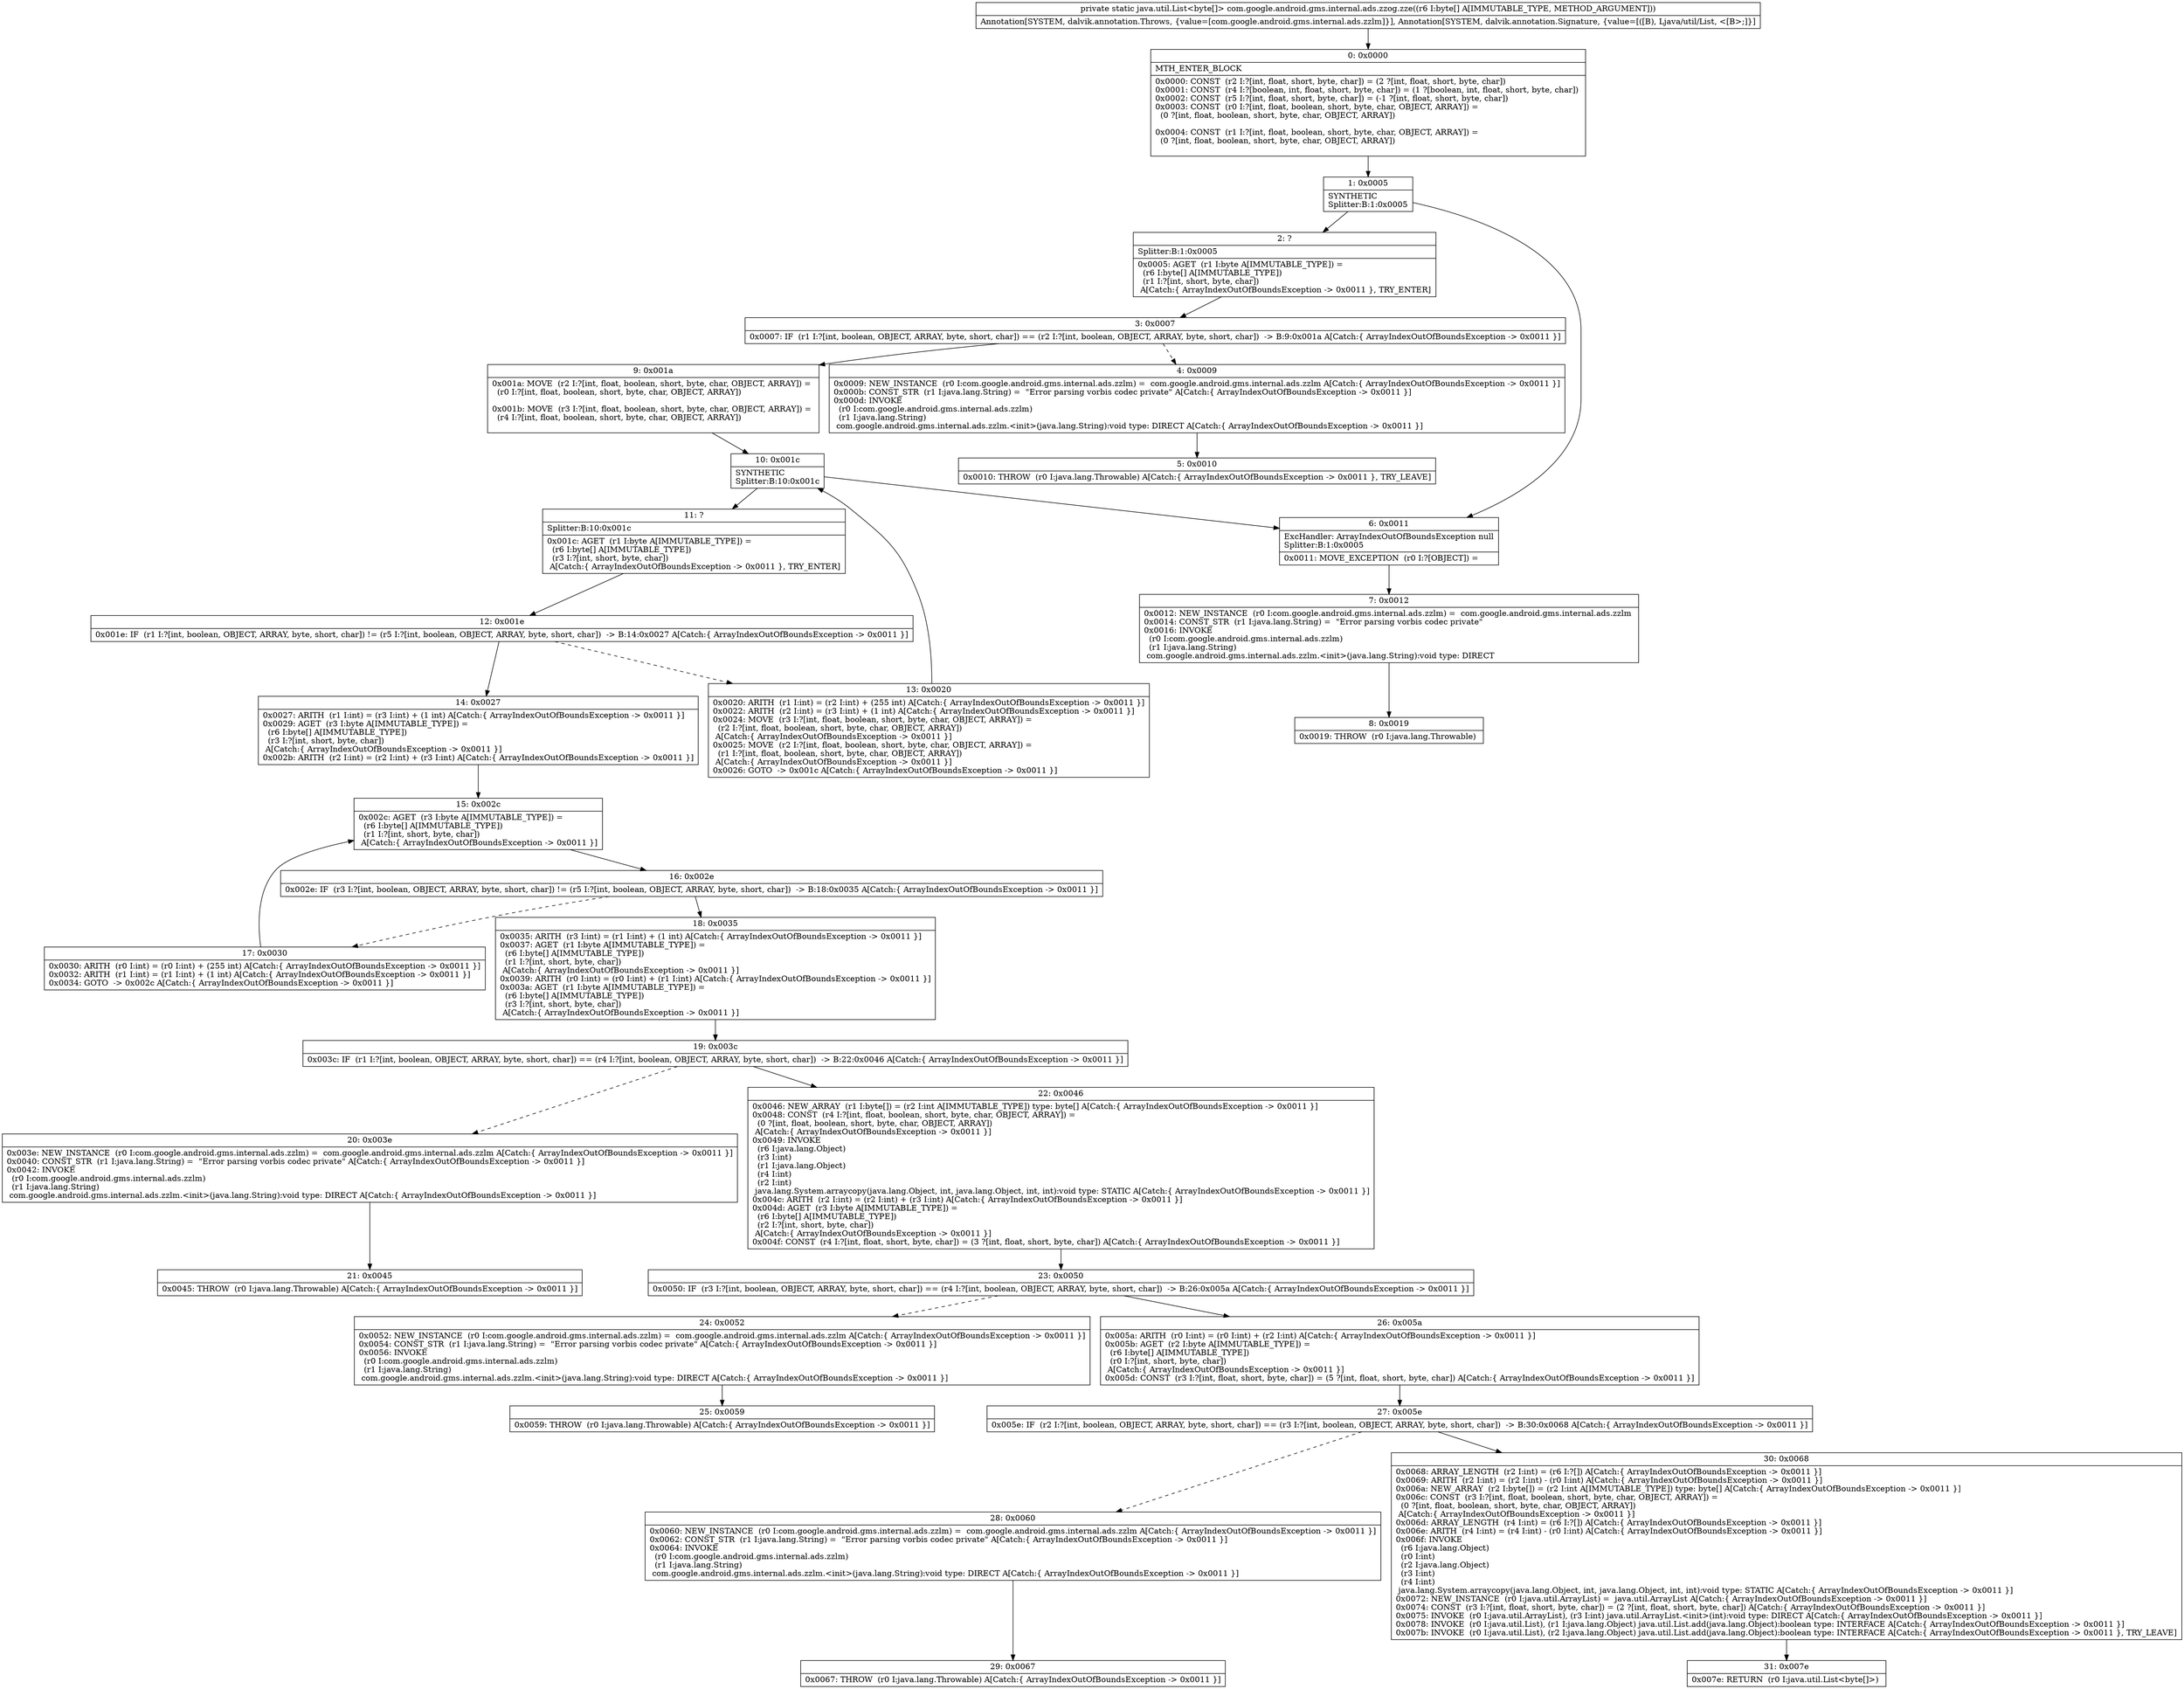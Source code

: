 digraph "CFG forcom.google.android.gms.internal.ads.zzog.zze([B)Ljava\/util\/List;" {
Node_0 [shape=record,label="{0\:\ 0x0000|MTH_ENTER_BLOCK\l|0x0000: CONST  (r2 I:?[int, float, short, byte, char]) = (2 ?[int, float, short, byte, char]) \l0x0001: CONST  (r4 I:?[boolean, int, float, short, byte, char]) = (1 ?[boolean, int, float, short, byte, char]) \l0x0002: CONST  (r5 I:?[int, float, short, byte, char]) = (\-1 ?[int, float, short, byte, char]) \l0x0003: CONST  (r0 I:?[int, float, boolean, short, byte, char, OBJECT, ARRAY]) = \l  (0 ?[int, float, boolean, short, byte, char, OBJECT, ARRAY])\l \l0x0004: CONST  (r1 I:?[int, float, boolean, short, byte, char, OBJECT, ARRAY]) = \l  (0 ?[int, float, boolean, short, byte, char, OBJECT, ARRAY])\l \l}"];
Node_1 [shape=record,label="{1\:\ 0x0005|SYNTHETIC\lSplitter:B:1:0x0005\l}"];
Node_2 [shape=record,label="{2\:\ ?|Splitter:B:1:0x0005\l|0x0005: AGET  (r1 I:byte A[IMMUTABLE_TYPE]) = \l  (r6 I:byte[] A[IMMUTABLE_TYPE])\l  (r1 I:?[int, short, byte, char])\l A[Catch:\{ ArrayIndexOutOfBoundsException \-\> 0x0011 \}, TRY_ENTER]\l}"];
Node_3 [shape=record,label="{3\:\ 0x0007|0x0007: IF  (r1 I:?[int, boolean, OBJECT, ARRAY, byte, short, char]) == (r2 I:?[int, boolean, OBJECT, ARRAY, byte, short, char])  \-\> B:9:0x001a A[Catch:\{ ArrayIndexOutOfBoundsException \-\> 0x0011 \}]\l}"];
Node_4 [shape=record,label="{4\:\ 0x0009|0x0009: NEW_INSTANCE  (r0 I:com.google.android.gms.internal.ads.zzlm) =  com.google.android.gms.internal.ads.zzlm A[Catch:\{ ArrayIndexOutOfBoundsException \-\> 0x0011 \}]\l0x000b: CONST_STR  (r1 I:java.lang.String) =  \"Error parsing vorbis codec private\" A[Catch:\{ ArrayIndexOutOfBoundsException \-\> 0x0011 \}]\l0x000d: INVOKE  \l  (r0 I:com.google.android.gms.internal.ads.zzlm)\l  (r1 I:java.lang.String)\l com.google.android.gms.internal.ads.zzlm.\<init\>(java.lang.String):void type: DIRECT A[Catch:\{ ArrayIndexOutOfBoundsException \-\> 0x0011 \}]\l}"];
Node_5 [shape=record,label="{5\:\ 0x0010|0x0010: THROW  (r0 I:java.lang.Throwable) A[Catch:\{ ArrayIndexOutOfBoundsException \-\> 0x0011 \}, TRY_LEAVE]\l}"];
Node_6 [shape=record,label="{6\:\ 0x0011|ExcHandler: ArrayIndexOutOfBoundsException null\lSplitter:B:1:0x0005\l|0x0011: MOVE_EXCEPTION  (r0 I:?[OBJECT]) =  \l}"];
Node_7 [shape=record,label="{7\:\ 0x0012|0x0012: NEW_INSTANCE  (r0 I:com.google.android.gms.internal.ads.zzlm) =  com.google.android.gms.internal.ads.zzlm \l0x0014: CONST_STR  (r1 I:java.lang.String) =  \"Error parsing vorbis codec private\" \l0x0016: INVOKE  \l  (r0 I:com.google.android.gms.internal.ads.zzlm)\l  (r1 I:java.lang.String)\l com.google.android.gms.internal.ads.zzlm.\<init\>(java.lang.String):void type: DIRECT \l}"];
Node_8 [shape=record,label="{8\:\ 0x0019|0x0019: THROW  (r0 I:java.lang.Throwable) \l}"];
Node_9 [shape=record,label="{9\:\ 0x001a|0x001a: MOVE  (r2 I:?[int, float, boolean, short, byte, char, OBJECT, ARRAY]) = \l  (r0 I:?[int, float, boolean, short, byte, char, OBJECT, ARRAY])\l \l0x001b: MOVE  (r3 I:?[int, float, boolean, short, byte, char, OBJECT, ARRAY]) = \l  (r4 I:?[int, float, boolean, short, byte, char, OBJECT, ARRAY])\l \l}"];
Node_10 [shape=record,label="{10\:\ 0x001c|SYNTHETIC\lSplitter:B:10:0x001c\l}"];
Node_11 [shape=record,label="{11\:\ ?|Splitter:B:10:0x001c\l|0x001c: AGET  (r1 I:byte A[IMMUTABLE_TYPE]) = \l  (r6 I:byte[] A[IMMUTABLE_TYPE])\l  (r3 I:?[int, short, byte, char])\l A[Catch:\{ ArrayIndexOutOfBoundsException \-\> 0x0011 \}, TRY_ENTER]\l}"];
Node_12 [shape=record,label="{12\:\ 0x001e|0x001e: IF  (r1 I:?[int, boolean, OBJECT, ARRAY, byte, short, char]) != (r5 I:?[int, boolean, OBJECT, ARRAY, byte, short, char])  \-\> B:14:0x0027 A[Catch:\{ ArrayIndexOutOfBoundsException \-\> 0x0011 \}]\l}"];
Node_13 [shape=record,label="{13\:\ 0x0020|0x0020: ARITH  (r1 I:int) = (r2 I:int) + (255 int) A[Catch:\{ ArrayIndexOutOfBoundsException \-\> 0x0011 \}]\l0x0022: ARITH  (r2 I:int) = (r3 I:int) + (1 int) A[Catch:\{ ArrayIndexOutOfBoundsException \-\> 0x0011 \}]\l0x0024: MOVE  (r3 I:?[int, float, boolean, short, byte, char, OBJECT, ARRAY]) = \l  (r2 I:?[int, float, boolean, short, byte, char, OBJECT, ARRAY])\l A[Catch:\{ ArrayIndexOutOfBoundsException \-\> 0x0011 \}]\l0x0025: MOVE  (r2 I:?[int, float, boolean, short, byte, char, OBJECT, ARRAY]) = \l  (r1 I:?[int, float, boolean, short, byte, char, OBJECT, ARRAY])\l A[Catch:\{ ArrayIndexOutOfBoundsException \-\> 0x0011 \}]\l0x0026: GOTO  \-\> 0x001c A[Catch:\{ ArrayIndexOutOfBoundsException \-\> 0x0011 \}]\l}"];
Node_14 [shape=record,label="{14\:\ 0x0027|0x0027: ARITH  (r1 I:int) = (r3 I:int) + (1 int) A[Catch:\{ ArrayIndexOutOfBoundsException \-\> 0x0011 \}]\l0x0029: AGET  (r3 I:byte A[IMMUTABLE_TYPE]) = \l  (r6 I:byte[] A[IMMUTABLE_TYPE])\l  (r3 I:?[int, short, byte, char])\l A[Catch:\{ ArrayIndexOutOfBoundsException \-\> 0x0011 \}]\l0x002b: ARITH  (r2 I:int) = (r2 I:int) + (r3 I:int) A[Catch:\{ ArrayIndexOutOfBoundsException \-\> 0x0011 \}]\l}"];
Node_15 [shape=record,label="{15\:\ 0x002c|0x002c: AGET  (r3 I:byte A[IMMUTABLE_TYPE]) = \l  (r6 I:byte[] A[IMMUTABLE_TYPE])\l  (r1 I:?[int, short, byte, char])\l A[Catch:\{ ArrayIndexOutOfBoundsException \-\> 0x0011 \}]\l}"];
Node_16 [shape=record,label="{16\:\ 0x002e|0x002e: IF  (r3 I:?[int, boolean, OBJECT, ARRAY, byte, short, char]) != (r5 I:?[int, boolean, OBJECT, ARRAY, byte, short, char])  \-\> B:18:0x0035 A[Catch:\{ ArrayIndexOutOfBoundsException \-\> 0x0011 \}]\l}"];
Node_17 [shape=record,label="{17\:\ 0x0030|0x0030: ARITH  (r0 I:int) = (r0 I:int) + (255 int) A[Catch:\{ ArrayIndexOutOfBoundsException \-\> 0x0011 \}]\l0x0032: ARITH  (r1 I:int) = (r1 I:int) + (1 int) A[Catch:\{ ArrayIndexOutOfBoundsException \-\> 0x0011 \}]\l0x0034: GOTO  \-\> 0x002c A[Catch:\{ ArrayIndexOutOfBoundsException \-\> 0x0011 \}]\l}"];
Node_18 [shape=record,label="{18\:\ 0x0035|0x0035: ARITH  (r3 I:int) = (r1 I:int) + (1 int) A[Catch:\{ ArrayIndexOutOfBoundsException \-\> 0x0011 \}]\l0x0037: AGET  (r1 I:byte A[IMMUTABLE_TYPE]) = \l  (r6 I:byte[] A[IMMUTABLE_TYPE])\l  (r1 I:?[int, short, byte, char])\l A[Catch:\{ ArrayIndexOutOfBoundsException \-\> 0x0011 \}]\l0x0039: ARITH  (r0 I:int) = (r0 I:int) + (r1 I:int) A[Catch:\{ ArrayIndexOutOfBoundsException \-\> 0x0011 \}]\l0x003a: AGET  (r1 I:byte A[IMMUTABLE_TYPE]) = \l  (r6 I:byte[] A[IMMUTABLE_TYPE])\l  (r3 I:?[int, short, byte, char])\l A[Catch:\{ ArrayIndexOutOfBoundsException \-\> 0x0011 \}]\l}"];
Node_19 [shape=record,label="{19\:\ 0x003c|0x003c: IF  (r1 I:?[int, boolean, OBJECT, ARRAY, byte, short, char]) == (r4 I:?[int, boolean, OBJECT, ARRAY, byte, short, char])  \-\> B:22:0x0046 A[Catch:\{ ArrayIndexOutOfBoundsException \-\> 0x0011 \}]\l}"];
Node_20 [shape=record,label="{20\:\ 0x003e|0x003e: NEW_INSTANCE  (r0 I:com.google.android.gms.internal.ads.zzlm) =  com.google.android.gms.internal.ads.zzlm A[Catch:\{ ArrayIndexOutOfBoundsException \-\> 0x0011 \}]\l0x0040: CONST_STR  (r1 I:java.lang.String) =  \"Error parsing vorbis codec private\" A[Catch:\{ ArrayIndexOutOfBoundsException \-\> 0x0011 \}]\l0x0042: INVOKE  \l  (r0 I:com.google.android.gms.internal.ads.zzlm)\l  (r1 I:java.lang.String)\l com.google.android.gms.internal.ads.zzlm.\<init\>(java.lang.String):void type: DIRECT A[Catch:\{ ArrayIndexOutOfBoundsException \-\> 0x0011 \}]\l}"];
Node_21 [shape=record,label="{21\:\ 0x0045|0x0045: THROW  (r0 I:java.lang.Throwable) A[Catch:\{ ArrayIndexOutOfBoundsException \-\> 0x0011 \}]\l}"];
Node_22 [shape=record,label="{22\:\ 0x0046|0x0046: NEW_ARRAY  (r1 I:byte[]) = (r2 I:int A[IMMUTABLE_TYPE]) type: byte[] A[Catch:\{ ArrayIndexOutOfBoundsException \-\> 0x0011 \}]\l0x0048: CONST  (r4 I:?[int, float, boolean, short, byte, char, OBJECT, ARRAY]) = \l  (0 ?[int, float, boolean, short, byte, char, OBJECT, ARRAY])\l A[Catch:\{ ArrayIndexOutOfBoundsException \-\> 0x0011 \}]\l0x0049: INVOKE  \l  (r6 I:java.lang.Object)\l  (r3 I:int)\l  (r1 I:java.lang.Object)\l  (r4 I:int)\l  (r2 I:int)\l java.lang.System.arraycopy(java.lang.Object, int, java.lang.Object, int, int):void type: STATIC A[Catch:\{ ArrayIndexOutOfBoundsException \-\> 0x0011 \}]\l0x004c: ARITH  (r2 I:int) = (r2 I:int) + (r3 I:int) A[Catch:\{ ArrayIndexOutOfBoundsException \-\> 0x0011 \}]\l0x004d: AGET  (r3 I:byte A[IMMUTABLE_TYPE]) = \l  (r6 I:byte[] A[IMMUTABLE_TYPE])\l  (r2 I:?[int, short, byte, char])\l A[Catch:\{ ArrayIndexOutOfBoundsException \-\> 0x0011 \}]\l0x004f: CONST  (r4 I:?[int, float, short, byte, char]) = (3 ?[int, float, short, byte, char]) A[Catch:\{ ArrayIndexOutOfBoundsException \-\> 0x0011 \}]\l}"];
Node_23 [shape=record,label="{23\:\ 0x0050|0x0050: IF  (r3 I:?[int, boolean, OBJECT, ARRAY, byte, short, char]) == (r4 I:?[int, boolean, OBJECT, ARRAY, byte, short, char])  \-\> B:26:0x005a A[Catch:\{ ArrayIndexOutOfBoundsException \-\> 0x0011 \}]\l}"];
Node_24 [shape=record,label="{24\:\ 0x0052|0x0052: NEW_INSTANCE  (r0 I:com.google.android.gms.internal.ads.zzlm) =  com.google.android.gms.internal.ads.zzlm A[Catch:\{ ArrayIndexOutOfBoundsException \-\> 0x0011 \}]\l0x0054: CONST_STR  (r1 I:java.lang.String) =  \"Error parsing vorbis codec private\" A[Catch:\{ ArrayIndexOutOfBoundsException \-\> 0x0011 \}]\l0x0056: INVOKE  \l  (r0 I:com.google.android.gms.internal.ads.zzlm)\l  (r1 I:java.lang.String)\l com.google.android.gms.internal.ads.zzlm.\<init\>(java.lang.String):void type: DIRECT A[Catch:\{ ArrayIndexOutOfBoundsException \-\> 0x0011 \}]\l}"];
Node_25 [shape=record,label="{25\:\ 0x0059|0x0059: THROW  (r0 I:java.lang.Throwable) A[Catch:\{ ArrayIndexOutOfBoundsException \-\> 0x0011 \}]\l}"];
Node_26 [shape=record,label="{26\:\ 0x005a|0x005a: ARITH  (r0 I:int) = (r0 I:int) + (r2 I:int) A[Catch:\{ ArrayIndexOutOfBoundsException \-\> 0x0011 \}]\l0x005b: AGET  (r2 I:byte A[IMMUTABLE_TYPE]) = \l  (r6 I:byte[] A[IMMUTABLE_TYPE])\l  (r0 I:?[int, short, byte, char])\l A[Catch:\{ ArrayIndexOutOfBoundsException \-\> 0x0011 \}]\l0x005d: CONST  (r3 I:?[int, float, short, byte, char]) = (5 ?[int, float, short, byte, char]) A[Catch:\{ ArrayIndexOutOfBoundsException \-\> 0x0011 \}]\l}"];
Node_27 [shape=record,label="{27\:\ 0x005e|0x005e: IF  (r2 I:?[int, boolean, OBJECT, ARRAY, byte, short, char]) == (r3 I:?[int, boolean, OBJECT, ARRAY, byte, short, char])  \-\> B:30:0x0068 A[Catch:\{ ArrayIndexOutOfBoundsException \-\> 0x0011 \}]\l}"];
Node_28 [shape=record,label="{28\:\ 0x0060|0x0060: NEW_INSTANCE  (r0 I:com.google.android.gms.internal.ads.zzlm) =  com.google.android.gms.internal.ads.zzlm A[Catch:\{ ArrayIndexOutOfBoundsException \-\> 0x0011 \}]\l0x0062: CONST_STR  (r1 I:java.lang.String) =  \"Error parsing vorbis codec private\" A[Catch:\{ ArrayIndexOutOfBoundsException \-\> 0x0011 \}]\l0x0064: INVOKE  \l  (r0 I:com.google.android.gms.internal.ads.zzlm)\l  (r1 I:java.lang.String)\l com.google.android.gms.internal.ads.zzlm.\<init\>(java.lang.String):void type: DIRECT A[Catch:\{ ArrayIndexOutOfBoundsException \-\> 0x0011 \}]\l}"];
Node_29 [shape=record,label="{29\:\ 0x0067|0x0067: THROW  (r0 I:java.lang.Throwable) A[Catch:\{ ArrayIndexOutOfBoundsException \-\> 0x0011 \}]\l}"];
Node_30 [shape=record,label="{30\:\ 0x0068|0x0068: ARRAY_LENGTH  (r2 I:int) = (r6 I:?[]) A[Catch:\{ ArrayIndexOutOfBoundsException \-\> 0x0011 \}]\l0x0069: ARITH  (r2 I:int) = (r2 I:int) \- (r0 I:int) A[Catch:\{ ArrayIndexOutOfBoundsException \-\> 0x0011 \}]\l0x006a: NEW_ARRAY  (r2 I:byte[]) = (r2 I:int A[IMMUTABLE_TYPE]) type: byte[] A[Catch:\{ ArrayIndexOutOfBoundsException \-\> 0x0011 \}]\l0x006c: CONST  (r3 I:?[int, float, boolean, short, byte, char, OBJECT, ARRAY]) = \l  (0 ?[int, float, boolean, short, byte, char, OBJECT, ARRAY])\l A[Catch:\{ ArrayIndexOutOfBoundsException \-\> 0x0011 \}]\l0x006d: ARRAY_LENGTH  (r4 I:int) = (r6 I:?[]) A[Catch:\{ ArrayIndexOutOfBoundsException \-\> 0x0011 \}]\l0x006e: ARITH  (r4 I:int) = (r4 I:int) \- (r0 I:int) A[Catch:\{ ArrayIndexOutOfBoundsException \-\> 0x0011 \}]\l0x006f: INVOKE  \l  (r6 I:java.lang.Object)\l  (r0 I:int)\l  (r2 I:java.lang.Object)\l  (r3 I:int)\l  (r4 I:int)\l java.lang.System.arraycopy(java.lang.Object, int, java.lang.Object, int, int):void type: STATIC A[Catch:\{ ArrayIndexOutOfBoundsException \-\> 0x0011 \}]\l0x0072: NEW_INSTANCE  (r0 I:java.util.ArrayList) =  java.util.ArrayList A[Catch:\{ ArrayIndexOutOfBoundsException \-\> 0x0011 \}]\l0x0074: CONST  (r3 I:?[int, float, short, byte, char]) = (2 ?[int, float, short, byte, char]) A[Catch:\{ ArrayIndexOutOfBoundsException \-\> 0x0011 \}]\l0x0075: INVOKE  (r0 I:java.util.ArrayList), (r3 I:int) java.util.ArrayList.\<init\>(int):void type: DIRECT A[Catch:\{ ArrayIndexOutOfBoundsException \-\> 0x0011 \}]\l0x0078: INVOKE  (r0 I:java.util.List), (r1 I:java.lang.Object) java.util.List.add(java.lang.Object):boolean type: INTERFACE A[Catch:\{ ArrayIndexOutOfBoundsException \-\> 0x0011 \}]\l0x007b: INVOKE  (r0 I:java.util.List), (r2 I:java.lang.Object) java.util.List.add(java.lang.Object):boolean type: INTERFACE A[Catch:\{ ArrayIndexOutOfBoundsException \-\> 0x0011 \}, TRY_LEAVE]\l}"];
Node_31 [shape=record,label="{31\:\ 0x007e|0x007e: RETURN  (r0 I:java.util.List\<byte[]\>) \l}"];
MethodNode[shape=record,label="{private static java.util.List\<byte[]\> com.google.android.gms.internal.ads.zzog.zze((r6 I:byte[] A[IMMUTABLE_TYPE, METHOD_ARGUMENT]))  | Annotation[SYSTEM, dalvik.annotation.Throws, \{value=[com.google.android.gms.internal.ads.zzlm]\}], Annotation[SYSTEM, dalvik.annotation.Signature, \{value=[([B), Ljava\/util\/List, \<[B\>;]\}]\l}"];
MethodNode -> Node_0;
Node_0 -> Node_1;
Node_1 -> Node_2;
Node_1 -> Node_6;
Node_2 -> Node_3;
Node_3 -> Node_4[style=dashed];
Node_3 -> Node_9;
Node_4 -> Node_5;
Node_6 -> Node_7;
Node_7 -> Node_8;
Node_9 -> Node_10;
Node_10 -> Node_11;
Node_10 -> Node_6;
Node_11 -> Node_12;
Node_12 -> Node_13[style=dashed];
Node_12 -> Node_14;
Node_13 -> Node_10;
Node_14 -> Node_15;
Node_15 -> Node_16;
Node_16 -> Node_17[style=dashed];
Node_16 -> Node_18;
Node_17 -> Node_15;
Node_18 -> Node_19;
Node_19 -> Node_20[style=dashed];
Node_19 -> Node_22;
Node_20 -> Node_21;
Node_22 -> Node_23;
Node_23 -> Node_24[style=dashed];
Node_23 -> Node_26;
Node_24 -> Node_25;
Node_26 -> Node_27;
Node_27 -> Node_28[style=dashed];
Node_27 -> Node_30;
Node_28 -> Node_29;
Node_30 -> Node_31;
}

